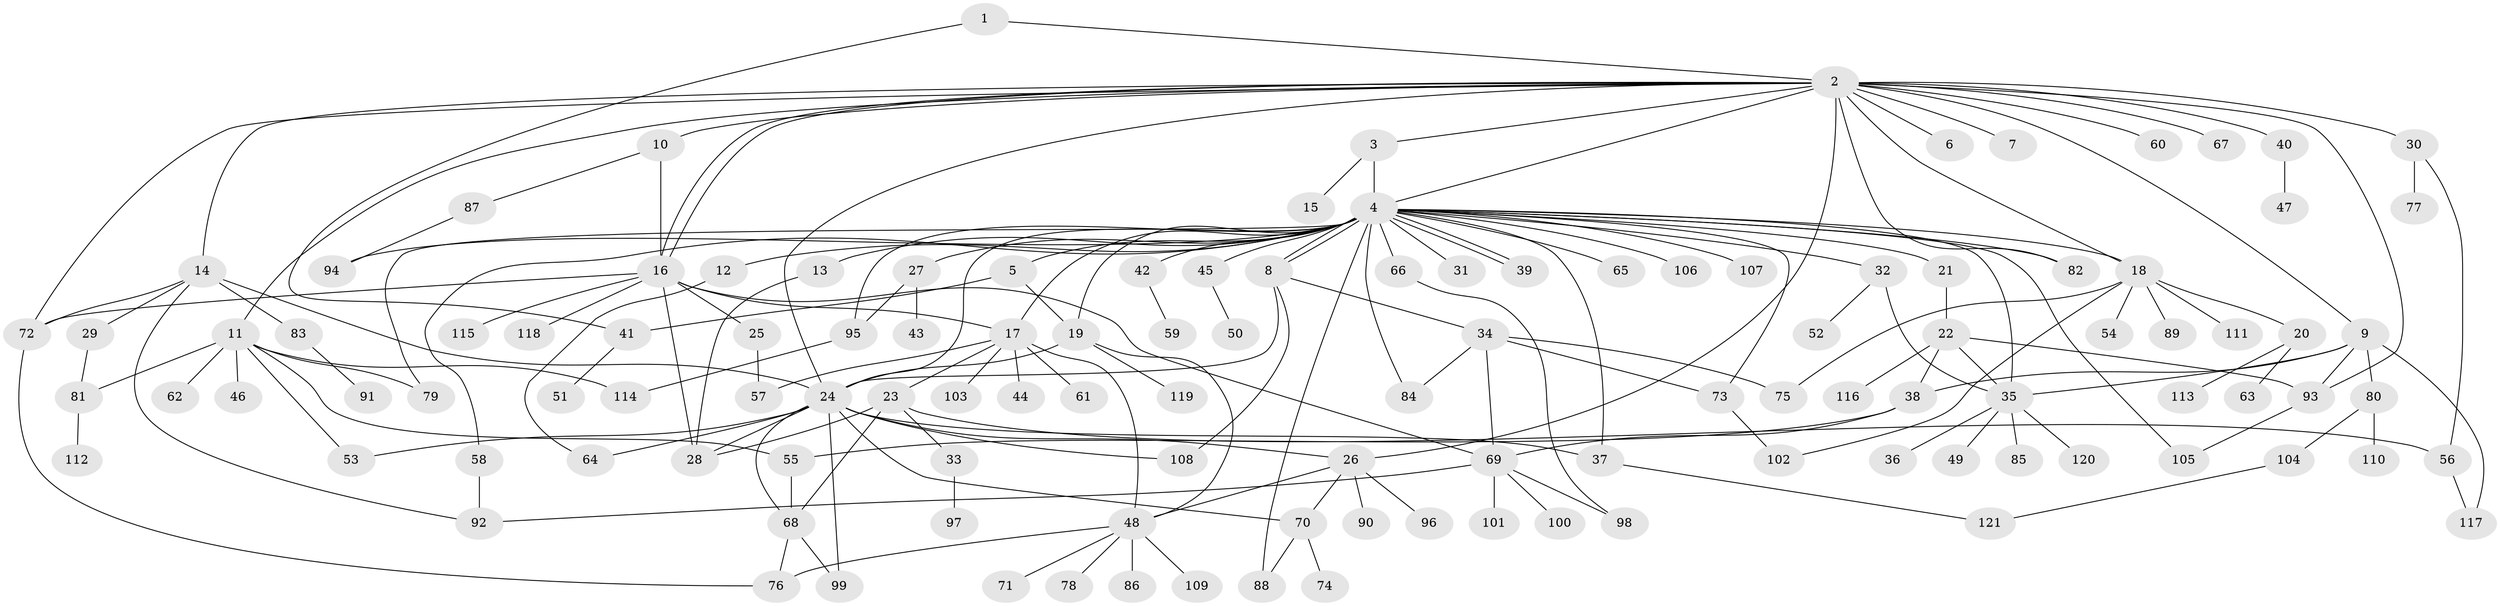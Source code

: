 // coarse degree distribution, {1: 0.3469387755102041, 7: 0.10204081632653061, 5: 0.08163265306122448, 16: 0.02040816326530612, 2: 0.1836734693877551, 6: 0.08163265306122448, 3: 0.08163265306122448, 4: 0.061224489795918366, 24: 0.02040816326530612, 12: 0.02040816326530612}
// Generated by graph-tools (version 1.1) at 2025/36/03/04/25 23:36:47]
// undirected, 121 vertices, 179 edges
graph export_dot {
  node [color=gray90,style=filled];
  1;
  2;
  3;
  4;
  5;
  6;
  7;
  8;
  9;
  10;
  11;
  12;
  13;
  14;
  15;
  16;
  17;
  18;
  19;
  20;
  21;
  22;
  23;
  24;
  25;
  26;
  27;
  28;
  29;
  30;
  31;
  32;
  33;
  34;
  35;
  36;
  37;
  38;
  39;
  40;
  41;
  42;
  43;
  44;
  45;
  46;
  47;
  48;
  49;
  50;
  51;
  52;
  53;
  54;
  55;
  56;
  57;
  58;
  59;
  60;
  61;
  62;
  63;
  64;
  65;
  66;
  67;
  68;
  69;
  70;
  71;
  72;
  73;
  74;
  75;
  76;
  77;
  78;
  79;
  80;
  81;
  82;
  83;
  84;
  85;
  86;
  87;
  88;
  89;
  90;
  91;
  92;
  93;
  94;
  95;
  96;
  97;
  98;
  99;
  100;
  101;
  102;
  103;
  104;
  105;
  106;
  107;
  108;
  109;
  110;
  111;
  112;
  113;
  114;
  115;
  116;
  117;
  118;
  119;
  120;
  121;
  1 -- 2;
  1 -- 41;
  2 -- 3;
  2 -- 4;
  2 -- 6;
  2 -- 7;
  2 -- 9;
  2 -- 10;
  2 -- 11;
  2 -- 14;
  2 -- 16;
  2 -- 16;
  2 -- 18;
  2 -- 24;
  2 -- 26;
  2 -- 30;
  2 -- 40;
  2 -- 60;
  2 -- 67;
  2 -- 72;
  2 -- 82;
  2 -- 93;
  3 -- 4;
  3 -- 15;
  4 -- 5;
  4 -- 8;
  4 -- 8;
  4 -- 12;
  4 -- 13;
  4 -- 17;
  4 -- 18;
  4 -- 19;
  4 -- 21;
  4 -- 24;
  4 -- 27;
  4 -- 31;
  4 -- 32;
  4 -- 35;
  4 -- 37;
  4 -- 39;
  4 -- 39;
  4 -- 42;
  4 -- 45;
  4 -- 58;
  4 -- 65;
  4 -- 66;
  4 -- 73;
  4 -- 79;
  4 -- 82;
  4 -- 84;
  4 -- 88;
  4 -- 94;
  4 -- 95;
  4 -- 105;
  4 -- 106;
  4 -- 107;
  5 -- 19;
  5 -- 41;
  8 -- 24;
  8 -- 34;
  8 -- 108;
  9 -- 35;
  9 -- 38;
  9 -- 80;
  9 -- 93;
  9 -- 117;
  10 -- 16;
  10 -- 87;
  11 -- 46;
  11 -- 53;
  11 -- 55;
  11 -- 62;
  11 -- 79;
  11 -- 81;
  11 -- 114;
  12 -- 64;
  13 -- 28;
  14 -- 24;
  14 -- 29;
  14 -- 72;
  14 -- 83;
  14 -- 92;
  16 -- 17;
  16 -- 25;
  16 -- 28;
  16 -- 69;
  16 -- 72;
  16 -- 115;
  16 -- 118;
  17 -- 23;
  17 -- 44;
  17 -- 48;
  17 -- 57;
  17 -- 61;
  17 -- 103;
  18 -- 20;
  18 -- 54;
  18 -- 75;
  18 -- 89;
  18 -- 102;
  18 -- 111;
  19 -- 24;
  19 -- 48;
  19 -- 119;
  20 -- 63;
  20 -- 113;
  21 -- 22;
  22 -- 35;
  22 -- 38;
  22 -- 93;
  22 -- 116;
  23 -- 28;
  23 -- 33;
  23 -- 56;
  23 -- 68;
  24 -- 26;
  24 -- 28;
  24 -- 37;
  24 -- 53;
  24 -- 64;
  24 -- 68;
  24 -- 70;
  24 -- 99;
  24 -- 108;
  25 -- 57;
  26 -- 48;
  26 -- 70;
  26 -- 90;
  26 -- 96;
  27 -- 43;
  27 -- 95;
  29 -- 81;
  30 -- 56;
  30 -- 77;
  32 -- 35;
  32 -- 52;
  33 -- 97;
  34 -- 69;
  34 -- 73;
  34 -- 75;
  34 -- 84;
  35 -- 36;
  35 -- 49;
  35 -- 85;
  35 -- 120;
  37 -- 121;
  38 -- 55;
  38 -- 69;
  40 -- 47;
  41 -- 51;
  42 -- 59;
  45 -- 50;
  48 -- 71;
  48 -- 76;
  48 -- 78;
  48 -- 86;
  48 -- 109;
  55 -- 68;
  56 -- 117;
  58 -- 92;
  66 -- 98;
  68 -- 76;
  68 -- 99;
  69 -- 92;
  69 -- 98;
  69 -- 100;
  69 -- 101;
  70 -- 74;
  70 -- 88;
  72 -- 76;
  73 -- 102;
  80 -- 104;
  80 -- 110;
  81 -- 112;
  83 -- 91;
  87 -- 94;
  93 -- 105;
  95 -- 114;
  104 -- 121;
}
